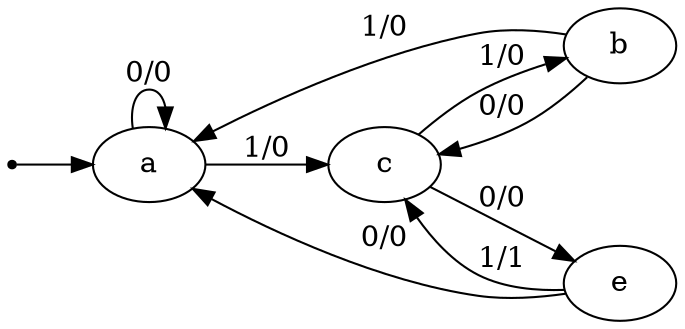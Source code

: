 digraph{
	rankdir = LR
	INIT [shape=point]
	a [label="a"]
	b [label="b"]
	c [label="c"]
	e [label="e"]
	INIT -> a
	a->a [label="0/0"]
	a->c [label="1/0"]
	b->c [label="0/0"]
	b->a [label="1/0"]
	c->e [label="0/0"]
	c->b [label="1/0"]
	e->a [label="0/0"]
	e->c [label="1/1"]
}